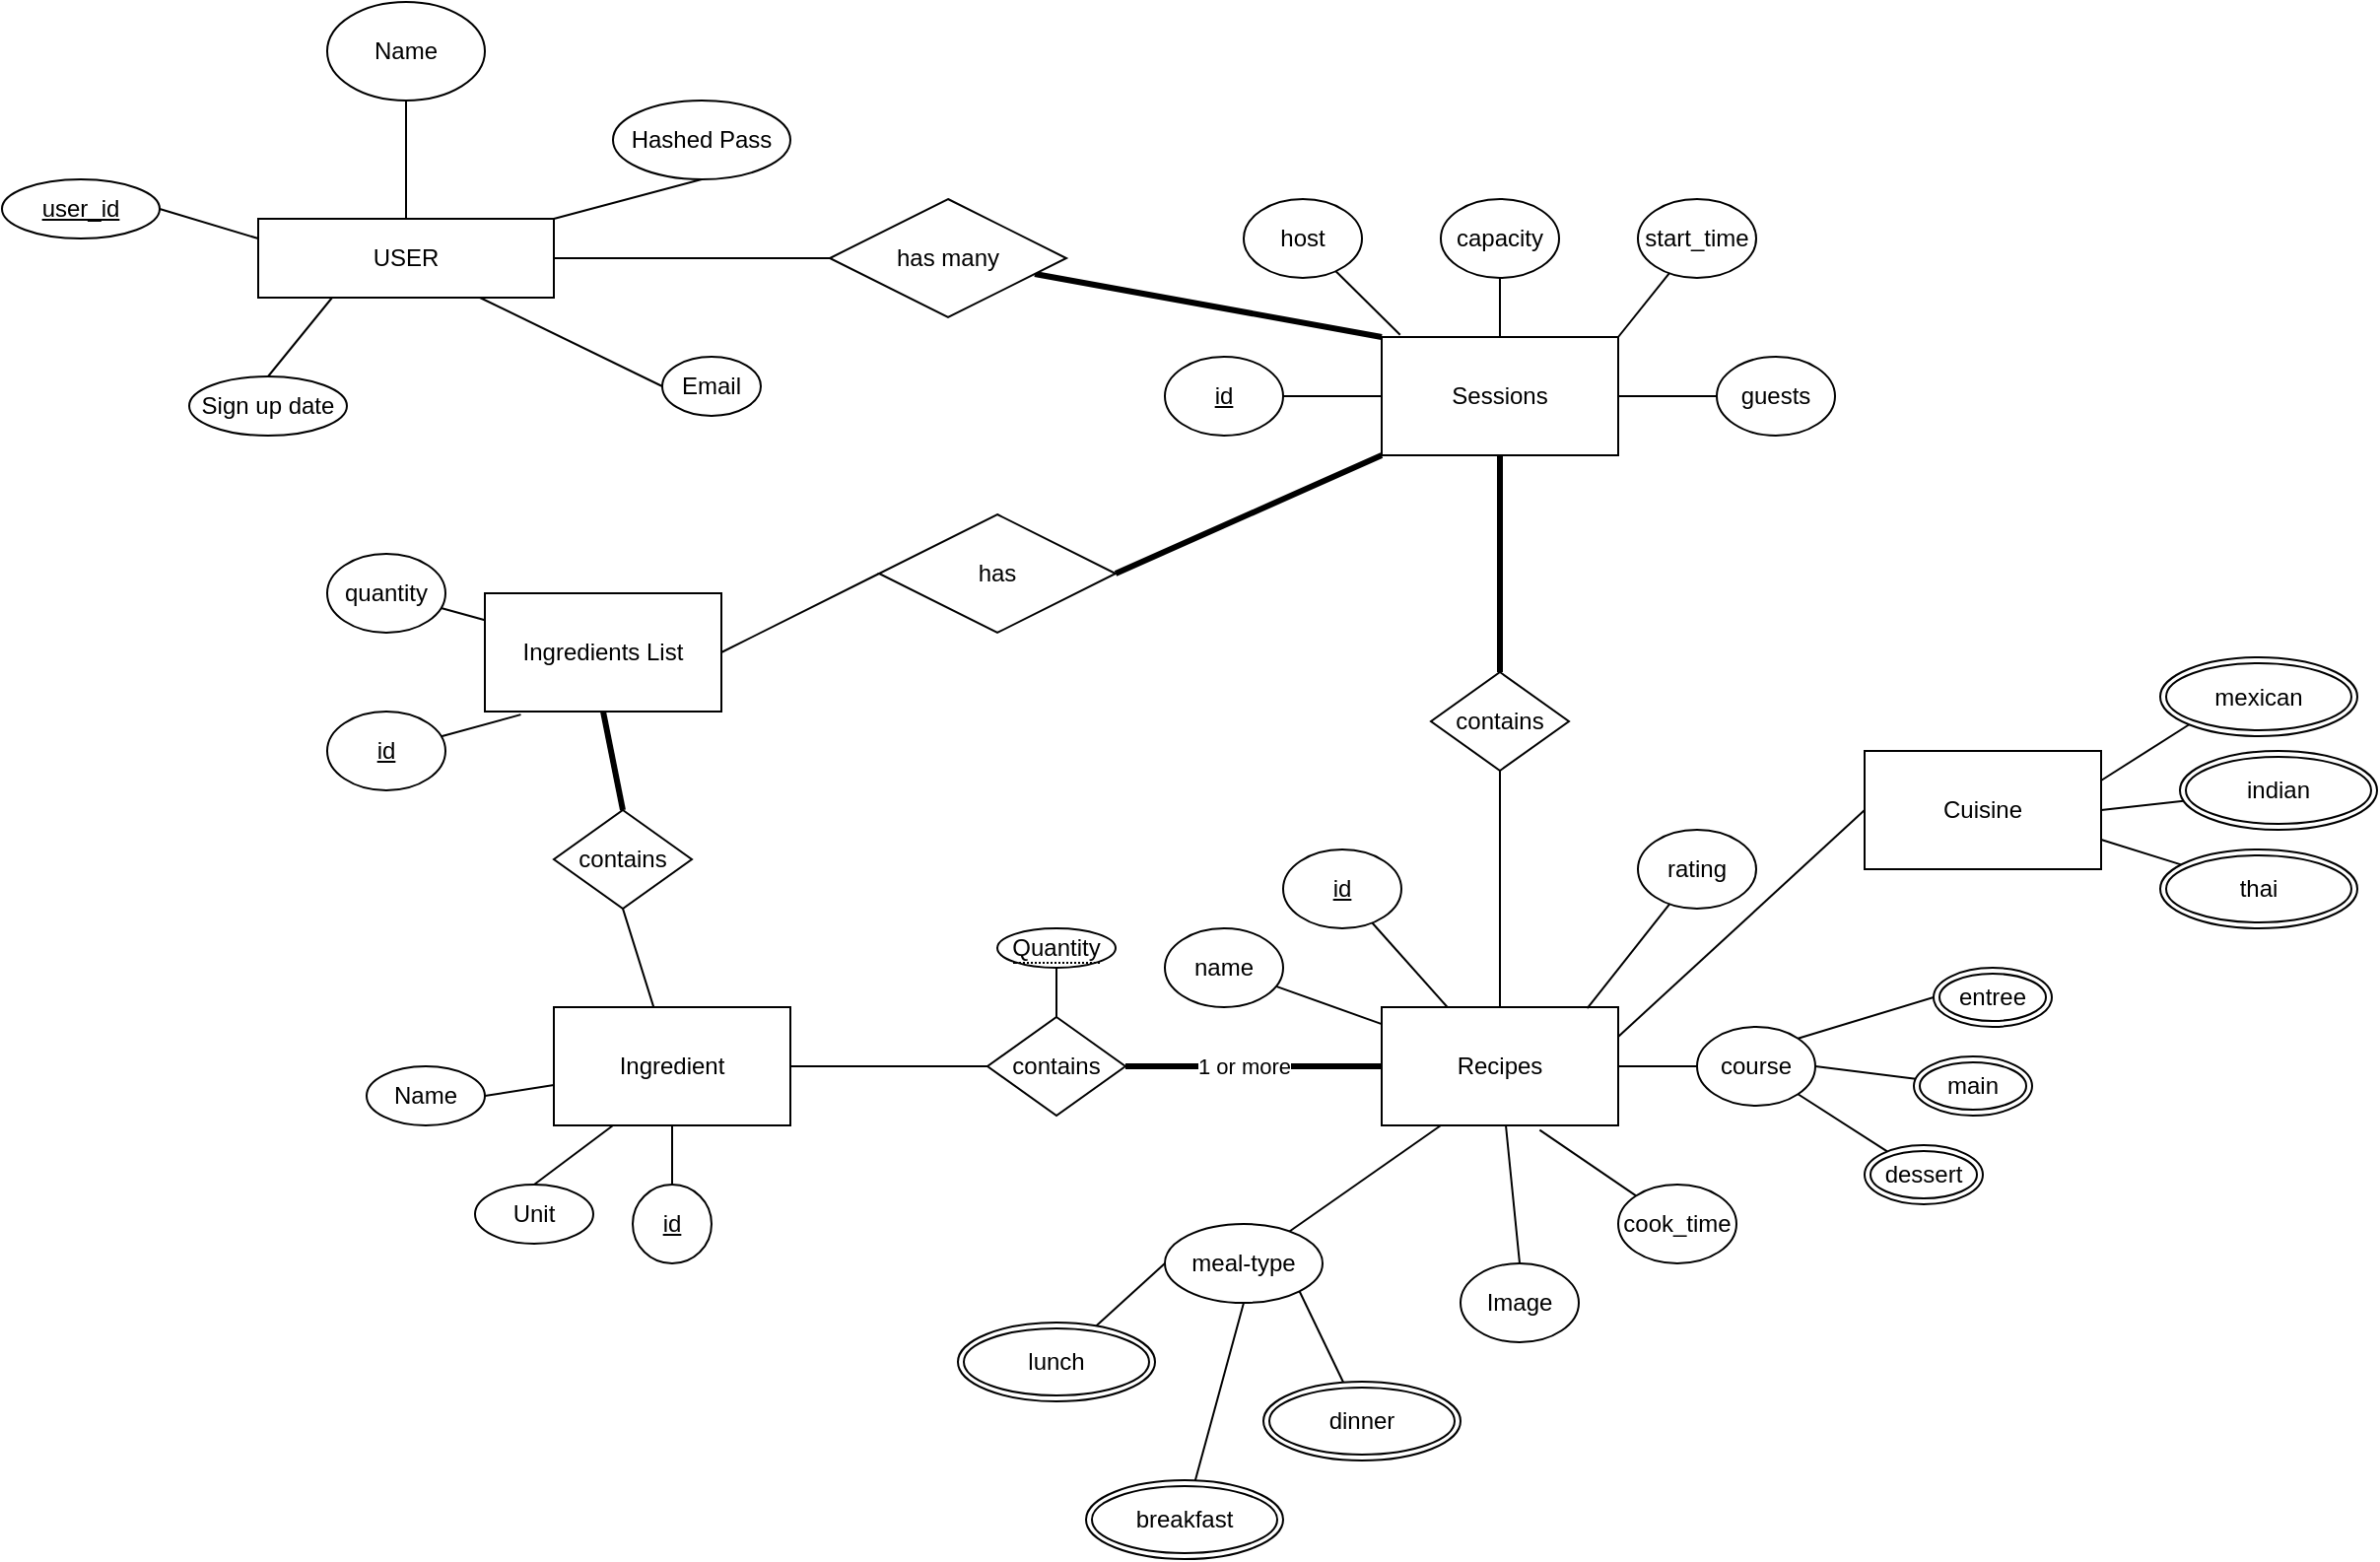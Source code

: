<mxfile version="20.0.3" type="github">
  <diagram id="DUcOTwgmE_oHp_y_H2TQ" name="Page-1">
    <mxGraphModel dx="1963" dy="1765" grid="1" gridSize="10" guides="1" tooltips="1" connect="1" arrows="1" fold="1" page="1" pageScale="1" pageWidth="850" pageHeight="1100" math="0" shadow="0" extFonts="Permanent Marker^https://fonts.googleapis.com/css?family=Permanent+Marker">
      <root>
        <mxCell id="0" />
        <mxCell id="1" parent="0" />
        <mxCell id="iENfDvWW6Z7JMJDABJM3-51" style="edgeStyle=none;rounded=0;orthogonalLoop=1;jettySize=auto;html=1;entryX=0.5;entryY=1;entryDx=0;entryDy=0;endArrow=none;endFill=0;strokeWidth=1;" parent="1" source="iENfDvWW6Z7JMJDABJM3-1" target="iENfDvWW6Z7JMJDABJM3-47" edge="1">
          <mxGeometry relative="1" as="geometry" />
        </mxCell>
        <mxCell id="uWEL0mA8yHf8SfYQRgKw-31" style="edgeStyle=orthogonalEdgeStyle;rounded=0;orthogonalLoop=1;jettySize=auto;html=1;exitX=0;exitY=0.5;exitDx=0;exitDy=0;entryX=1;entryY=0.5;entryDx=0;entryDy=0;endArrow=none;endFill=0;strokeWidth=3;" parent="1" source="iENfDvWW6Z7JMJDABJM3-1" target="uWEL0mA8yHf8SfYQRgKw-30" edge="1">
          <mxGeometry relative="1" as="geometry" />
        </mxCell>
        <mxCell id="iENfDvWW6Z7JMJDABJM3-1" value="Recipes&lt;br&gt;" style="rounded=0;whiteSpace=wrap;html=1;" parent="1" vertex="1">
          <mxGeometry x="180" y="470" width="120" height="60" as="geometry" />
        </mxCell>
        <mxCell id="iENfDvWW6Z7JMJDABJM3-50" style="edgeStyle=none;rounded=0;orthogonalLoop=1;jettySize=auto;html=1;entryX=0.5;entryY=0;entryDx=0;entryDy=0;endArrow=none;endFill=0;fontStyle=1;strokeWidth=3;" parent="1" source="iENfDvWW6Z7JMJDABJM3-2" target="iENfDvWW6Z7JMJDABJM3-47" edge="1">
          <mxGeometry relative="1" as="geometry" />
        </mxCell>
        <mxCell id="uWEL0mA8yHf8SfYQRgKw-97" style="edgeStyle=none;rounded=0;orthogonalLoop=1;jettySize=auto;html=1;exitX=0;exitY=1;exitDx=0;exitDy=0;entryX=1;entryY=0.5;entryDx=0;entryDy=0;endArrow=none;endFill=0;strokeWidth=3;" parent="1" source="iENfDvWW6Z7JMJDABJM3-2" target="uWEL0mA8yHf8SfYQRgKw-96" edge="1">
          <mxGeometry relative="1" as="geometry" />
        </mxCell>
        <mxCell id="iENfDvWW6Z7JMJDABJM3-2" value="Sessions" style="rounded=0;whiteSpace=wrap;html=1;" parent="1" vertex="1">
          <mxGeometry x="180" y="130" width="120" height="60" as="geometry" />
        </mxCell>
        <mxCell id="iENfDvWW6Z7JMJDABJM3-17" style="rounded=0;orthogonalLoop=1;jettySize=auto;html=1;entryX=1;entryY=0;entryDx=0;entryDy=0;endArrow=none;endFill=0;" parent="1" source="iENfDvWW6Z7JMJDABJM3-8" target="iENfDvWW6Z7JMJDABJM3-2" edge="1">
          <mxGeometry relative="1" as="geometry" />
        </mxCell>
        <mxCell id="iENfDvWW6Z7JMJDABJM3-8" value="start_time" style="ellipse;whiteSpace=wrap;html=1;" parent="1" vertex="1">
          <mxGeometry x="310" y="60" width="60" height="40" as="geometry" />
        </mxCell>
        <mxCell id="iENfDvWW6Z7JMJDABJM3-16" style="edgeStyle=orthogonalEdgeStyle;rounded=0;orthogonalLoop=1;jettySize=auto;html=1;entryX=0.5;entryY=0;entryDx=0;entryDy=0;endArrow=none;endFill=0;" parent="1" source="iENfDvWW6Z7JMJDABJM3-9" target="iENfDvWW6Z7JMJDABJM3-2" edge="1">
          <mxGeometry relative="1" as="geometry" />
        </mxCell>
        <mxCell id="iENfDvWW6Z7JMJDABJM3-9" value="capacity" style="ellipse;whiteSpace=wrap;html=1;" parent="1" vertex="1">
          <mxGeometry x="210" y="60" width="60" height="40" as="geometry" />
        </mxCell>
        <mxCell id="iENfDvWW6Z7JMJDABJM3-13" style="edgeStyle=orthogonalEdgeStyle;rounded=0;orthogonalLoop=1;jettySize=auto;html=1;endArrow=none;endFill=0;" parent="1" source="iENfDvWW6Z7JMJDABJM3-10" target="iENfDvWW6Z7JMJDABJM3-2" edge="1">
          <mxGeometry relative="1" as="geometry" />
        </mxCell>
        <mxCell id="iENfDvWW6Z7JMJDABJM3-10" value="id" style="ellipse;whiteSpace=wrap;html=1;fontStyle=4" parent="1" vertex="1">
          <mxGeometry x="70" y="140" width="60" height="40" as="geometry" />
        </mxCell>
        <mxCell id="iENfDvWW6Z7JMJDABJM3-14" style="rounded=0;orthogonalLoop=1;jettySize=auto;html=1;entryX=0.078;entryY=-0.019;entryDx=0;entryDy=0;entryPerimeter=0;endArrow=none;endFill=0;" parent="1" source="iENfDvWW6Z7JMJDABJM3-11" target="iENfDvWW6Z7JMJDABJM3-2" edge="1">
          <mxGeometry relative="1" as="geometry" />
        </mxCell>
        <mxCell id="iENfDvWW6Z7JMJDABJM3-11" value="host" style="ellipse;whiteSpace=wrap;html=1;" parent="1" vertex="1">
          <mxGeometry x="110" y="60" width="60" height="40" as="geometry" />
        </mxCell>
        <mxCell id="iENfDvWW6Z7JMJDABJM3-19" style="edgeStyle=none;rounded=0;orthogonalLoop=1;jettySize=auto;html=1;entryX=1;entryY=0.5;entryDx=0;entryDy=0;endArrow=none;endFill=0;" parent="1" source="iENfDvWW6Z7JMJDABJM3-12" target="iENfDvWW6Z7JMJDABJM3-2" edge="1">
          <mxGeometry relative="1" as="geometry" />
        </mxCell>
        <mxCell id="iENfDvWW6Z7JMJDABJM3-12" value="guests&lt;br&gt;" style="ellipse;whiteSpace=wrap;html=1;" parent="1" vertex="1">
          <mxGeometry x="350" y="140" width="60" height="40" as="geometry" />
        </mxCell>
        <mxCell id="iENfDvWW6Z7JMJDABJM3-39" style="edgeStyle=none;rounded=0;orthogonalLoop=1;jettySize=auto;html=1;entryX=0.25;entryY=1;entryDx=0;entryDy=0;endArrow=none;endFill=0;" parent="1" source="iENfDvWW6Z7JMJDABJM3-20" target="iENfDvWW6Z7JMJDABJM3-1" edge="1">
          <mxGeometry relative="1" as="geometry" />
        </mxCell>
        <mxCell id="uWEL0mA8yHf8SfYQRgKw-55" style="edgeStyle=none;rounded=0;orthogonalLoop=1;jettySize=auto;html=1;exitX=0;exitY=0.5;exitDx=0;exitDy=0;endArrow=none;endFill=0;" parent="1" source="iENfDvWW6Z7JMJDABJM3-20" target="uWEL0mA8yHf8SfYQRgKw-53" edge="1">
          <mxGeometry relative="1" as="geometry" />
        </mxCell>
        <mxCell id="uWEL0mA8yHf8SfYQRgKw-56" style="edgeStyle=none;rounded=0;orthogonalLoop=1;jettySize=auto;html=1;exitX=0.5;exitY=1;exitDx=0;exitDy=0;endArrow=none;endFill=0;" parent="1" source="iENfDvWW6Z7JMJDABJM3-20" target="uWEL0mA8yHf8SfYQRgKw-52" edge="1">
          <mxGeometry relative="1" as="geometry" />
        </mxCell>
        <mxCell id="uWEL0mA8yHf8SfYQRgKw-57" style="edgeStyle=none;rounded=0;orthogonalLoop=1;jettySize=auto;html=1;exitX=1;exitY=1;exitDx=0;exitDy=0;endArrow=none;endFill=0;" parent="1" source="iENfDvWW6Z7JMJDABJM3-20" target="uWEL0mA8yHf8SfYQRgKw-54" edge="1">
          <mxGeometry relative="1" as="geometry" />
        </mxCell>
        <mxCell id="iENfDvWW6Z7JMJDABJM3-20" value="meal-type" style="ellipse;whiteSpace=wrap;html=1;" parent="1" vertex="1">
          <mxGeometry x="70" y="580" width="80" height="40" as="geometry" />
        </mxCell>
        <mxCell id="iENfDvWW6Z7JMJDABJM3-43" style="edgeStyle=none;rounded=0;orthogonalLoop=1;jettySize=auto;html=1;entryX=0.668;entryY=1.038;entryDx=0;entryDy=0;entryPerimeter=0;endArrow=none;endFill=0;" parent="1" source="iENfDvWW6Z7JMJDABJM3-23" target="iENfDvWW6Z7JMJDABJM3-1" edge="1">
          <mxGeometry relative="1" as="geometry" />
        </mxCell>
        <mxCell id="iENfDvWW6Z7JMJDABJM3-23" value="cook_time" style="ellipse;whiteSpace=wrap;html=1;" parent="1" vertex="1">
          <mxGeometry x="300" y="560" width="60" height="40" as="geometry" />
        </mxCell>
        <mxCell id="iENfDvWW6Z7JMJDABJM3-41" style="edgeStyle=none;rounded=0;orthogonalLoop=1;jettySize=auto;html=1;entryX=0.869;entryY=0.01;entryDx=0;entryDy=0;entryPerimeter=0;endArrow=none;endFill=0;" parent="1" source="iENfDvWW6Z7JMJDABJM3-24" target="iENfDvWW6Z7JMJDABJM3-1" edge="1">
          <mxGeometry relative="1" as="geometry" />
        </mxCell>
        <mxCell id="iENfDvWW6Z7JMJDABJM3-24" value="rating" style="ellipse;whiteSpace=wrap;html=1;" parent="1" vertex="1">
          <mxGeometry x="310" y="380" width="60" height="40" as="geometry" />
        </mxCell>
        <mxCell id="iENfDvWW6Z7JMJDABJM3-37" style="edgeStyle=none;rounded=0;orthogonalLoop=1;jettySize=auto;html=1;endArrow=none;endFill=0;" parent="1" source="iENfDvWW6Z7JMJDABJM3-25" target="iENfDvWW6Z7JMJDABJM3-1" edge="1">
          <mxGeometry relative="1" as="geometry" />
        </mxCell>
        <mxCell id="iENfDvWW6Z7JMJDABJM3-25" value="&lt;u&gt;id&lt;/u&gt;" style="ellipse;whiteSpace=wrap;html=1;" parent="1" vertex="1">
          <mxGeometry x="130" y="390" width="60" height="40" as="geometry" />
        </mxCell>
        <mxCell id="iENfDvWW6Z7JMJDABJM3-38" value="" style="edgeStyle=none;rounded=0;orthogonalLoop=1;jettySize=auto;html=1;endArrow=none;endFill=0;" parent="1" source="iENfDvWW6Z7JMJDABJM3-26" target="iENfDvWW6Z7JMJDABJM3-1" edge="1">
          <mxGeometry relative="1" as="geometry" />
        </mxCell>
        <mxCell id="iENfDvWW6Z7JMJDABJM3-26" value="name" style="ellipse;whiteSpace=wrap;html=1;" parent="1" vertex="1">
          <mxGeometry x="70" y="430" width="60" height="40" as="geometry" />
        </mxCell>
        <mxCell id="iENfDvWW6Z7JMJDABJM3-44" value="Ingredients List" style="rounded=0;whiteSpace=wrap;html=1;" parent="1" vertex="1">
          <mxGeometry x="-275" y="260" width="120" height="60" as="geometry" />
        </mxCell>
        <mxCell id="iENfDvWW6Z7JMJDABJM3-47" value="contains" style="rhombus;whiteSpace=wrap;html=1;" parent="1" vertex="1">
          <mxGeometry x="205" y="300" width="70" height="50" as="geometry" />
        </mxCell>
        <mxCell id="iENfDvWW6Z7JMJDABJM3-58" style="edgeStyle=none;rounded=0;orthogonalLoop=1;jettySize=auto;html=1;entryX=0.152;entryY=1.026;entryDx=0;entryDy=0;entryPerimeter=0;endArrow=none;endFill=0;strokeWidth=1;" parent="1" source="iENfDvWW6Z7JMJDABJM3-54" target="iENfDvWW6Z7JMJDABJM3-44" edge="1">
          <mxGeometry relative="1" as="geometry" />
        </mxCell>
        <mxCell id="iENfDvWW6Z7JMJDABJM3-54" value="id" style="ellipse;whiteSpace=wrap;html=1;fontStyle=4" parent="1" vertex="1">
          <mxGeometry x="-355" y="320" width="60" height="40" as="geometry" />
        </mxCell>
        <mxCell id="iENfDvWW6Z7JMJDABJM3-60" style="edgeStyle=none;rounded=0;orthogonalLoop=1;jettySize=auto;html=1;endArrow=none;endFill=0;strokeWidth=1;" parent="1" source="iENfDvWW6Z7JMJDABJM3-57" target="iENfDvWW6Z7JMJDABJM3-44" edge="1">
          <mxGeometry relative="1" as="geometry" />
        </mxCell>
        <mxCell id="iENfDvWW6Z7JMJDABJM3-57" value="quantity" style="ellipse;whiteSpace=wrap;html=1;" parent="1" vertex="1">
          <mxGeometry x="-355" y="240" width="60" height="40" as="geometry" />
        </mxCell>
        <mxCell id="uWEL0mA8yHf8SfYQRgKw-93" style="edgeStyle=none;rounded=0;orthogonalLoop=1;jettySize=auto;html=1;entryX=0;entryY=0.5;entryDx=0;entryDy=0;endArrow=none;endFill=0;" parent="1" source="uWEL0mA8yHf8SfYQRgKw-1" target="uWEL0mA8yHf8SfYQRgKw-92" edge="1">
          <mxGeometry relative="1" as="geometry" />
        </mxCell>
        <mxCell id="uWEL0mA8yHf8SfYQRgKw-1" value="USER" style="rounded=0;whiteSpace=wrap;html=1;" parent="1" vertex="1">
          <mxGeometry x="-390" y="70" width="150" height="40" as="geometry" />
        </mxCell>
        <mxCell id="uWEL0mA8yHf8SfYQRgKw-40" style="rounded=0;orthogonalLoop=1;jettySize=auto;html=1;exitX=0.5;exitY=1;exitDx=0;exitDy=0;endArrow=none;endFill=0;" parent="1" source="uWEL0mA8yHf8SfYQRgKw-17" target="uWEL0mA8yHf8SfYQRgKw-1" edge="1">
          <mxGeometry relative="1" as="geometry" />
        </mxCell>
        <mxCell id="uWEL0mA8yHf8SfYQRgKw-17" value="Name" style="ellipse;whiteSpace=wrap;html=1;" parent="1" vertex="1">
          <mxGeometry x="-355" y="-40" width="80" height="50" as="geometry" />
        </mxCell>
        <mxCell id="uWEL0mA8yHf8SfYQRgKw-38" style="rounded=0;orthogonalLoop=1;jettySize=auto;html=1;exitX=0;exitY=0.5;exitDx=0;exitDy=0;entryX=0.75;entryY=1;entryDx=0;entryDy=0;endArrow=none;endFill=0;" parent="1" source="uWEL0mA8yHf8SfYQRgKw-18" target="uWEL0mA8yHf8SfYQRgKw-1" edge="1">
          <mxGeometry relative="1" as="geometry" />
        </mxCell>
        <mxCell id="uWEL0mA8yHf8SfYQRgKw-18" value="Email" style="ellipse;whiteSpace=wrap;html=1;" parent="1" vertex="1">
          <mxGeometry x="-185" y="140" width="50" height="30" as="geometry" />
        </mxCell>
        <mxCell id="uWEL0mA8yHf8SfYQRgKw-47" style="edgeStyle=none;rounded=0;orthogonalLoop=1;jettySize=auto;html=1;exitX=0.5;exitY=1;exitDx=0;exitDy=0;endArrow=none;endFill=0;" parent="1" source="uWEL0mA8yHf8SfYQRgKw-20" target="uWEL0mA8yHf8SfYQRgKw-1" edge="1">
          <mxGeometry relative="1" as="geometry" />
        </mxCell>
        <mxCell id="uWEL0mA8yHf8SfYQRgKw-20" value="Hashed Pass" style="ellipse;whiteSpace=wrap;html=1;" parent="1" vertex="1">
          <mxGeometry x="-210" y="10" width="90" height="40" as="geometry" />
        </mxCell>
        <mxCell id="uWEL0mA8yHf8SfYQRgKw-32" style="edgeStyle=orthogonalEdgeStyle;rounded=0;orthogonalLoop=1;jettySize=auto;html=1;exitX=1;exitY=0.5;exitDx=0;exitDy=0;endArrow=none;endFill=0;" parent="1" source="uWEL0mA8yHf8SfYQRgKw-22" target="uWEL0mA8yHf8SfYQRgKw-30" edge="1">
          <mxGeometry relative="1" as="geometry" />
        </mxCell>
        <mxCell id="uWEL0mA8yHf8SfYQRgKw-91" style="edgeStyle=none;rounded=0;orthogonalLoop=1;jettySize=auto;html=1;entryX=0.5;entryY=0;entryDx=0;entryDy=0;endArrow=none;endFill=0;" parent="1" source="uWEL0mA8yHf8SfYQRgKw-22" target="uWEL0mA8yHf8SfYQRgKw-90" edge="1">
          <mxGeometry relative="1" as="geometry" />
        </mxCell>
        <mxCell id="uWEL0mA8yHf8SfYQRgKw-22" value="Ingredient" style="rounded=0;whiteSpace=wrap;html=1;" parent="1" vertex="1">
          <mxGeometry x="-240" y="470" width="120" height="60" as="geometry" />
        </mxCell>
        <mxCell id="uWEL0mA8yHf8SfYQRgKw-87" style="edgeStyle=none;rounded=0;orthogonalLoop=1;jettySize=auto;html=1;exitX=1;exitY=0.5;exitDx=0;exitDy=0;endArrow=none;endFill=0;" parent="1" source="uWEL0mA8yHf8SfYQRgKw-23" target="uWEL0mA8yHf8SfYQRgKw-22" edge="1">
          <mxGeometry relative="1" as="geometry" />
        </mxCell>
        <mxCell id="uWEL0mA8yHf8SfYQRgKw-23" value="Name" style="ellipse;whiteSpace=wrap;html=1;" parent="1" vertex="1">
          <mxGeometry x="-335" y="500" width="60" height="30" as="geometry" />
        </mxCell>
        <mxCell id="uWEL0mA8yHf8SfYQRgKw-88" style="edgeStyle=none;rounded=0;orthogonalLoop=1;jettySize=auto;html=1;exitX=0.5;exitY=0;exitDx=0;exitDy=0;entryX=0.25;entryY=1;entryDx=0;entryDy=0;endArrow=none;endFill=0;" parent="1" source="uWEL0mA8yHf8SfYQRgKw-24" target="uWEL0mA8yHf8SfYQRgKw-22" edge="1">
          <mxGeometry relative="1" as="geometry" />
        </mxCell>
        <mxCell id="uWEL0mA8yHf8SfYQRgKw-24" value="Unit" style="ellipse;whiteSpace=wrap;html=1;" parent="1" vertex="1">
          <mxGeometry x="-280" y="560" width="60" height="30" as="geometry" />
        </mxCell>
        <mxCell id="uWEL0mA8yHf8SfYQRgKw-27" style="rounded=0;orthogonalLoop=1;jettySize=auto;html=1;exitX=0.5;exitY=1;exitDx=0;exitDy=0;endArrow=none;endFill=0;fontStyle=1" parent="1" source="uWEL0mA8yHf8SfYQRgKw-25" target="uWEL0mA8yHf8SfYQRgKw-22" edge="1">
          <mxGeometry relative="1" as="geometry" />
        </mxCell>
        <mxCell id="uWEL0mA8yHf8SfYQRgKw-28" style="rounded=0;orthogonalLoop=1;jettySize=auto;html=1;exitX=0.5;exitY=0;exitDx=0;exitDy=0;entryX=0.5;entryY=1;entryDx=0;entryDy=0;endArrow=none;endFill=0;strokeWidth=3;" parent="1" source="uWEL0mA8yHf8SfYQRgKw-25" target="iENfDvWW6Z7JMJDABJM3-44" edge="1">
          <mxGeometry relative="1" as="geometry" />
        </mxCell>
        <mxCell id="uWEL0mA8yHf8SfYQRgKw-25" value="contains" style="rhombus;whiteSpace=wrap;html=1;" parent="1" vertex="1">
          <mxGeometry x="-240" y="370" width="70" height="50" as="geometry" />
        </mxCell>
        <mxCell id="uWEL0mA8yHf8SfYQRgKw-30" value="contains" style="rhombus;whiteSpace=wrap;html=1;" parent="1" vertex="1">
          <mxGeometry x="-20" y="475" width="70" height="50" as="geometry" />
        </mxCell>
        <mxCell id="uWEL0mA8yHf8SfYQRgKw-39" style="rounded=0;orthogonalLoop=1;jettySize=auto;html=1;exitX=0.5;exitY=0;exitDx=0;exitDy=0;entryX=0.25;entryY=1;entryDx=0;entryDy=0;endArrow=none;endFill=0;" parent="1" source="uWEL0mA8yHf8SfYQRgKw-36" target="uWEL0mA8yHf8SfYQRgKw-1" edge="1">
          <mxGeometry relative="1" as="geometry" />
        </mxCell>
        <mxCell id="uWEL0mA8yHf8SfYQRgKw-36" value="Sign up date" style="ellipse;whiteSpace=wrap;html=1;" parent="1" vertex="1">
          <mxGeometry x="-425" y="150" width="80" height="30" as="geometry" />
        </mxCell>
        <mxCell id="uWEL0mA8yHf8SfYQRgKw-44" style="rounded=0;orthogonalLoop=1;jettySize=auto;html=1;exitX=0.5;exitY=0;exitDx=0;exitDy=0;endArrow=none;endFill=0;" parent="1" source="uWEL0mA8yHf8SfYQRgKw-42" target="iENfDvWW6Z7JMJDABJM3-1" edge="1">
          <mxGeometry relative="1" as="geometry" />
        </mxCell>
        <mxCell id="uWEL0mA8yHf8SfYQRgKw-42" value="Image" style="ellipse;whiteSpace=wrap;html=1;" parent="1" vertex="1">
          <mxGeometry x="220" y="600" width="60" height="40" as="geometry" />
        </mxCell>
        <mxCell id="uWEL0mA8yHf8SfYQRgKw-46" style="edgeStyle=none;rounded=0;orthogonalLoop=1;jettySize=auto;html=1;exitX=1;exitY=0.5;exitDx=0;exitDy=0;entryX=0;entryY=0.25;entryDx=0;entryDy=0;endArrow=none;endFill=0;" parent="1" source="uWEL0mA8yHf8SfYQRgKw-45" target="uWEL0mA8yHf8SfYQRgKw-1" edge="1">
          <mxGeometry relative="1" as="geometry" />
        </mxCell>
        <mxCell id="uWEL0mA8yHf8SfYQRgKw-45" value="&lt;u&gt;user_id&lt;/u&gt;" style="ellipse;whiteSpace=wrap;html=1;" parent="1" vertex="1">
          <mxGeometry x="-520" y="50" width="80" height="30" as="geometry" />
        </mxCell>
        <mxCell id="uWEL0mA8yHf8SfYQRgKw-74" style="edgeStyle=none;rounded=0;orthogonalLoop=1;jettySize=auto;html=1;exitX=0;exitY=0.5;exitDx=0;exitDy=0;entryX=1;entryY=0.25;entryDx=0;entryDy=0;endArrow=none;endFill=0;" parent="1" source="uWEL0mA8yHf8SfYQRgKw-48" target="iENfDvWW6Z7JMJDABJM3-1" edge="1">
          <mxGeometry relative="1" as="geometry" />
        </mxCell>
        <mxCell id="uWEL0mA8yHf8SfYQRgKw-75" style="edgeStyle=none;rounded=0;orthogonalLoop=1;jettySize=auto;html=1;exitX=1;exitY=0.25;exitDx=0;exitDy=0;entryX=0;entryY=1;entryDx=0;entryDy=0;endArrow=none;endFill=0;" parent="1" source="uWEL0mA8yHf8SfYQRgKw-48" target="uWEL0mA8yHf8SfYQRgKw-68" edge="1">
          <mxGeometry relative="1" as="geometry" />
        </mxCell>
        <mxCell id="uWEL0mA8yHf8SfYQRgKw-76" style="edgeStyle=none;rounded=0;orthogonalLoop=1;jettySize=auto;html=1;exitX=1;exitY=0.5;exitDx=0;exitDy=0;endArrow=none;endFill=0;" parent="1" source="uWEL0mA8yHf8SfYQRgKw-48" target="uWEL0mA8yHf8SfYQRgKw-69" edge="1">
          <mxGeometry relative="1" as="geometry" />
        </mxCell>
        <mxCell id="uWEL0mA8yHf8SfYQRgKw-78" style="edgeStyle=none;rounded=0;orthogonalLoop=1;jettySize=auto;html=1;exitX=1;exitY=0.75;exitDx=0;exitDy=0;endArrow=none;endFill=0;" parent="1" source="uWEL0mA8yHf8SfYQRgKw-48" target="uWEL0mA8yHf8SfYQRgKw-71" edge="1">
          <mxGeometry relative="1" as="geometry" />
        </mxCell>
        <mxCell id="uWEL0mA8yHf8SfYQRgKw-48" value="Cuisine" style="rounded=0;whiteSpace=wrap;html=1;" parent="1" vertex="1">
          <mxGeometry x="425" y="340" width="120" height="60" as="geometry" />
        </mxCell>
        <mxCell id="uWEL0mA8yHf8SfYQRgKw-52" value="breakfast" style="ellipse;shape=doubleEllipse;margin=3;whiteSpace=wrap;html=1;align=center;" parent="1" vertex="1">
          <mxGeometry x="30" y="710" width="100" height="40" as="geometry" />
        </mxCell>
        <mxCell id="uWEL0mA8yHf8SfYQRgKw-53" value="lunch" style="ellipse;shape=doubleEllipse;margin=3;whiteSpace=wrap;html=1;align=center;" parent="1" vertex="1">
          <mxGeometry x="-35" y="630" width="100" height="40" as="geometry" />
        </mxCell>
        <mxCell id="uWEL0mA8yHf8SfYQRgKw-54" value="dinner" style="ellipse;shape=doubleEllipse;margin=3;whiteSpace=wrap;html=1;align=center;" parent="1" vertex="1">
          <mxGeometry x="120" y="660" width="100" height="40" as="geometry" />
        </mxCell>
        <mxCell id="uWEL0mA8yHf8SfYQRgKw-59" style="edgeStyle=none;rounded=0;orthogonalLoop=1;jettySize=auto;html=1;exitX=0;exitY=0.5;exitDx=0;exitDy=0;endArrow=none;endFill=0;" parent="1" source="uWEL0mA8yHf8SfYQRgKw-58" target="iENfDvWW6Z7JMJDABJM3-1" edge="1">
          <mxGeometry relative="1" as="geometry" />
        </mxCell>
        <mxCell id="uWEL0mA8yHf8SfYQRgKw-65" style="edgeStyle=none;rounded=0;orthogonalLoop=1;jettySize=auto;html=1;exitX=1;exitY=0;exitDx=0;exitDy=0;entryX=0;entryY=0.5;entryDx=0;entryDy=0;endArrow=none;endFill=0;" parent="1" source="uWEL0mA8yHf8SfYQRgKw-58" target="uWEL0mA8yHf8SfYQRgKw-61" edge="1">
          <mxGeometry relative="1" as="geometry" />
        </mxCell>
        <mxCell id="uWEL0mA8yHf8SfYQRgKw-66" style="edgeStyle=none;rounded=0;orthogonalLoop=1;jettySize=auto;html=1;exitX=1;exitY=0.5;exitDx=0;exitDy=0;endArrow=none;endFill=0;" parent="1" source="uWEL0mA8yHf8SfYQRgKw-58" target="uWEL0mA8yHf8SfYQRgKw-62" edge="1">
          <mxGeometry relative="1" as="geometry" />
        </mxCell>
        <mxCell id="uWEL0mA8yHf8SfYQRgKw-67" style="edgeStyle=none;rounded=0;orthogonalLoop=1;jettySize=auto;html=1;exitX=1;exitY=1;exitDx=0;exitDy=0;endArrow=none;endFill=0;" parent="1" source="uWEL0mA8yHf8SfYQRgKw-58" target="uWEL0mA8yHf8SfYQRgKw-63" edge="1">
          <mxGeometry relative="1" as="geometry" />
        </mxCell>
        <mxCell id="uWEL0mA8yHf8SfYQRgKw-58" value="course" style="ellipse;whiteSpace=wrap;html=1;" parent="1" vertex="1">
          <mxGeometry x="340" y="480" width="60" height="40" as="geometry" />
        </mxCell>
        <mxCell id="uWEL0mA8yHf8SfYQRgKw-61" value="entree" style="ellipse;shape=doubleEllipse;margin=3;whiteSpace=wrap;html=1;align=center;" parent="1" vertex="1">
          <mxGeometry x="460" y="450" width="60" height="30" as="geometry" />
        </mxCell>
        <mxCell id="uWEL0mA8yHf8SfYQRgKw-62" value="main" style="ellipse;shape=doubleEllipse;margin=3;whiteSpace=wrap;html=1;align=center;" parent="1" vertex="1">
          <mxGeometry x="450" y="495" width="60" height="30" as="geometry" />
        </mxCell>
        <mxCell id="uWEL0mA8yHf8SfYQRgKw-63" value="dessert" style="ellipse;shape=doubleEllipse;margin=3;whiteSpace=wrap;html=1;align=center;" parent="1" vertex="1">
          <mxGeometry x="425" y="540" width="60" height="30" as="geometry" />
        </mxCell>
        <mxCell id="uWEL0mA8yHf8SfYQRgKw-68" value="mexican" style="ellipse;shape=doubleEllipse;margin=3;whiteSpace=wrap;html=1;align=center;" parent="1" vertex="1">
          <mxGeometry x="575" y="292.5" width="100" height="40" as="geometry" />
        </mxCell>
        <mxCell id="uWEL0mA8yHf8SfYQRgKw-69" value="indian" style="ellipse;shape=doubleEllipse;margin=3;whiteSpace=wrap;html=1;align=center;" parent="1" vertex="1">
          <mxGeometry x="585" y="340" width="100" height="40" as="geometry" />
        </mxCell>
        <mxCell id="uWEL0mA8yHf8SfYQRgKw-71" value="thai" style="ellipse;shape=doubleEllipse;margin=3;whiteSpace=wrap;html=1;align=center;" parent="1" vertex="1">
          <mxGeometry x="575" y="390" width="100" height="40" as="geometry" />
        </mxCell>
        <mxCell id="uWEL0mA8yHf8SfYQRgKw-79" value="1 or more" style="edgeLabel;html=1;align=center;verticalAlign=middle;resizable=0;points=[];" parent="1" vertex="1" connectable="0">
          <mxGeometry x="110.0" y="500.003" as="geometry" />
        </mxCell>
        <mxCell id="uWEL0mA8yHf8SfYQRgKw-85" style="edgeStyle=none;rounded=0;orthogonalLoop=1;jettySize=auto;html=1;exitX=0.5;exitY=1;exitDx=0;exitDy=0;endArrow=none;endFill=0;" parent="1" source="uWEL0mA8yHf8SfYQRgKw-80" target="uWEL0mA8yHf8SfYQRgKw-30" edge="1">
          <mxGeometry relative="1" as="geometry" />
        </mxCell>
        <mxCell id="uWEL0mA8yHf8SfYQRgKw-80" value="&lt;span style=&quot;border-bottom: 1px dotted&quot;&gt;Quantity&lt;/span&gt;" style="ellipse;whiteSpace=wrap;html=1;align=center;" parent="1" vertex="1">
          <mxGeometry x="-15" y="430" width="60" height="20" as="geometry" />
        </mxCell>
        <mxCell id="uWEL0mA8yHf8SfYQRgKw-90" value="id" style="ellipse;whiteSpace=wrap;html=1;align=center;fontStyle=4" parent="1" vertex="1">
          <mxGeometry x="-200" y="560" width="40" height="40" as="geometry" />
        </mxCell>
        <mxCell id="uWEL0mA8yHf8SfYQRgKw-95" style="edgeStyle=none;rounded=0;orthogonalLoop=1;jettySize=auto;html=1;entryX=0;entryY=0;entryDx=0;entryDy=0;endArrow=none;endFill=0;fontStyle=1;strokeWidth=3;" parent="1" source="uWEL0mA8yHf8SfYQRgKw-92" target="iENfDvWW6Z7JMJDABJM3-2" edge="1">
          <mxGeometry relative="1" as="geometry" />
        </mxCell>
        <mxCell id="uWEL0mA8yHf8SfYQRgKw-92" value="has many" style="shape=rhombus;perimeter=rhombusPerimeter;whiteSpace=wrap;html=1;align=center;" parent="1" vertex="1">
          <mxGeometry x="-100" y="60" width="120" height="60" as="geometry" />
        </mxCell>
        <mxCell id="uWEL0mA8yHf8SfYQRgKw-98" style="edgeStyle=none;rounded=0;orthogonalLoop=1;jettySize=auto;html=1;exitX=0;exitY=0.5;exitDx=0;exitDy=0;entryX=1;entryY=0.5;entryDx=0;entryDy=0;endArrow=none;endFill=0;strokeWidth=1;" parent="1" source="uWEL0mA8yHf8SfYQRgKw-96" target="iENfDvWW6Z7JMJDABJM3-44" edge="1">
          <mxGeometry relative="1" as="geometry" />
        </mxCell>
        <mxCell id="uWEL0mA8yHf8SfYQRgKw-96" value="has" style="shape=rhombus;perimeter=rhombusPerimeter;whiteSpace=wrap;html=1;align=center;" parent="1" vertex="1">
          <mxGeometry x="-75" y="220" width="120" height="60" as="geometry" />
        </mxCell>
      </root>
    </mxGraphModel>
  </diagram>
</mxfile>
